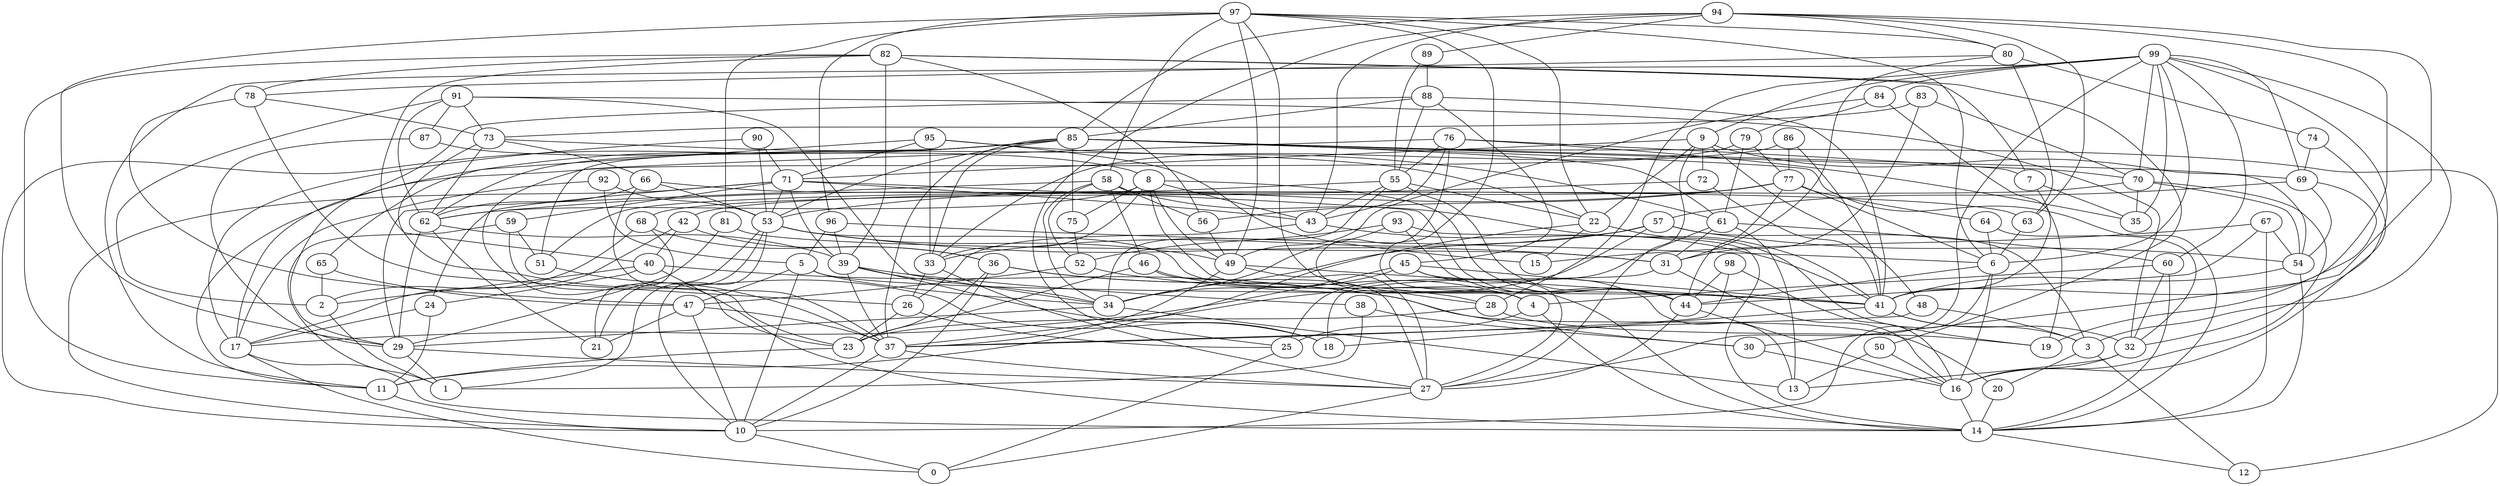 digraph GG_graph {

subgraph G_graph {
edge [color = black]
"2" -> "1" [dir = none]
"92" -> "53" [dir = none]
"92" -> "5" [dir = none]
"92" -> "17" [dir = none]
"7" -> "35" [dir = none]
"7" -> "41" [dir = none]
"65" -> "2" [dir = none]
"65" -> "47" [dir = none]
"68" -> "2" [dir = none]
"68" -> "36" [dir = none]
"68" -> "21" [dir = none]
"25" -> "0" [dir = none]
"78" -> "26" [dir = none]
"78" -> "73" [dir = none]
"78" -> "47" [dir = none]
"94" -> "63" [dir = none]
"94" -> "43" [dir = none]
"94" -> "25" [dir = none]
"94" -> "80" [dir = none]
"94" -> "41" [dir = none]
"94" -> "85" [dir = none]
"94" -> "30" [dir = none]
"94" -> "89" [dir = none]
"89" -> "88" [dir = none]
"89" -> "55" [dir = none]
"73" -> "22" [dir = none]
"73" -> "66" [dir = none]
"73" -> "18" [dir = none]
"73" -> "62" [dir = none]
"26" -> "23" [dir = none]
"26" -> "25" [dir = none]
"39" -> "18" [dir = none]
"39" -> "38" [dir = none]
"39" -> "37" [dir = none]
"39" -> "34" [dir = none]
"51" -> "37" [dir = none]
"5" -> "34" [dir = none]
"5" -> "47" [dir = none]
"5" -> "10" [dir = none]
"5" -> "41" [dir = none]
"36" -> "28" [dir = none]
"36" -> "30" [dir = none]
"36" -> "23" [dir = none]
"36" -> "10" [dir = none]
"96" -> "5" [dir = none]
"96" -> "39" [dir = none]
"43" -> "26" [dir = none]
"43" -> "41" [dir = none]
"47" -> "21" [dir = none]
"47" -> "37" [dir = none]
"47" -> "10" [dir = none]
"91" -> "87" [dir = none]
"91" -> "73" [dir = none]
"91" -> "2" [dir = none]
"91" -> "34" [dir = none]
"91" -> "32" [dir = none]
"91" -> "62" [dir = none]
"64" -> "6" [dir = none]
"64" -> "32" [dir = none]
"98" -> "37" [dir = none]
"98" -> "44" [dir = none]
"98" -> "16" [dir = none]
"80" -> "63" [dir = none]
"80" -> "31" [dir = none]
"80" -> "74" [dir = none]
"80" -> "78" [dir = none]
"83" -> "70" [dir = none]
"83" -> "73" [dir = none]
"83" -> "31" [dir = none]
"38" -> "30" [dir = none]
"38" -> "1" [dir = none]
"61" -> "25" [dir = none]
"61" -> "60" [dir = none]
"61" -> "13" [dir = none]
"61" -> "31" [dir = none]
"32" -> "16" [dir = none]
"32" -> "13" [dir = none]
"16" -> "14" [dir = none]
"97" -> "96" [dir = none]
"97" -> "6" [dir = none]
"97" -> "81" [dir = none]
"97" -> "29" [dir = none]
"97" -> "80" [dir = none]
"97" -> "58" [dir = none]
"97" -> "49" [dir = none]
"97" -> "4" [dir = none]
"97" -> "22" [dir = none]
"97" -> "28" [dir = none]
"42" -> "40" [dir = none]
"42" -> "17" [dir = none]
"42" -> "36" [dir = none]
"49" -> "37" [dir = none]
"49" -> "27" [dir = none]
"49" -> "41" [dir = none]
"28" -> "23" [dir = none]
"28" -> "19" [dir = none]
"41" -> "32" [dir = none]
"41" -> "3" [dir = none]
"41" -> "18" [dir = none]
"17" -> "0" [dir = none]
"17" -> "14" [dir = none]
"40" -> "2" [dir = none]
"40" -> "20" [dir = none]
"40" -> "14" [dir = none]
"40" -> "24" [dir = none]
"77" -> "68" [dir = none]
"77" -> "6" [dir = none]
"77" -> "44" [dir = none]
"77" -> "64" [dir = none]
"77" -> "53" [dir = none]
"77" -> "56" [dir = none]
"63" -> "6" [dir = none]
"76" -> "55" [dir = none]
"76" -> "7" [dir = none]
"76" -> "43" [dir = none]
"76" -> "4" [dir = none]
"76" -> "23" [dir = none]
"76" -> "35" [dir = none]
"53" -> "10" [dir = none]
"53" -> "31" [dir = none]
"53" -> "4" [dir = none]
"53" -> "49" [dir = none]
"53" -> "21" [dir = none]
"53" -> "1" [dir = none]
"72" -> "41" [dir = none]
"72" -> "62" [dir = none]
"87" -> "29" [dir = none]
"87" -> "8" [dir = none]
"9" -> "71" [dir = none]
"9" -> "27" [dir = none]
"9" -> "48" [dir = none]
"9" -> "22" [dir = none]
"9" -> "54" [dir = none]
"9" -> "72" [dir = none]
"93" -> "44" [dir = none]
"93" -> "14" [dir = none]
"93" -> "34" [dir = none]
"93" -> "52" [dir = none]
"70" -> "54" [dir = none]
"70" -> "35" [dir = none]
"70" -> "16" [dir = none]
"70" -> "42" [dir = none]
"66" -> "37" [dir = none]
"66" -> "53" [dir = none]
"66" -> "62" [dir = none]
"66" -> "63" [dir = none]
"23" -> "11" [dir = none]
"75" -> "52" [dir = none]
"60" -> "32" [dir = none]
"60" -> "4" [dir = none]
"46" -> "27" [dir = none]
"46" -> "23" [dir = none]
"46" -> "4" [dir = none]
"37" -> "27" [dir = none]
"37" -> "10" [dir = none]
"14" -> "12" [dir = none]
"34" -> "13" [dir = none]
"34" -> "29" [dir = none]
"4" -> "25" [dir = none]
"4" -> "14" [dir = none]
"29" -> "1" [dir = none]
"29" -> "27" [dir = none]
"99" -> "84" [dir = none]
"99" -> "11" [dir = none]
"99" -> "9" [dir = none]
"99" -> "28" [dir = none]
"99" -> "27" [dir = none]
"99" -> "60" [dir = none]
"99" -> "6" [dir = none]
"99" -> "32" [dir = none]
"99" -> "70" [dir = none]
"99" -> "69" [dir = none]
"99" -> "35" [dir = none]
"99" -> "3" [dir = none]
"10" -> "0" [dir = none]
"27" -> "0" [dir = none]
"44" -> "27" [dir = none]
"44" -> "16" [dir = none]
"8" -> "62" [dir = none]
"8" -> "49" [dir = none]
"8" -> "33" [dir = none]
"8" -> "44" [dir = none]
"8" -> "75" [dir = none]
"8" -> "14" [dir = none]
"6" -> "44" [dir = none]
"6" -> "16" [dir = none]
"6" -> "10" [dir = none]
"33" -> "26" [dir = none]
"33" -> "27" [dir = none]
"88" -> "41" [dir = none]
"88" -> "29" [dir = none]
"88" -> "55" [dir = none]
"88" -> "85" [dir = none]
"88" -> "45" [dir = none]
"55" -> "51" [dir = none]
"55" -> "43" [dir = none]
"55" -> "34" [dir = none]
"55" -> "22" [dir = none]
"55" -> "44" [dir = none]
"62" -> "29" [dir = none]
"62" -> "39" [dir = none]
"62" -> "21" [dir = none]
"3" -> "20" [dir = none]
"3" -> "12" [dir = none]
"52" -> "41" [dir = none]
"52" -> "47" [dir = none]
"30" -> "16" [dir = none]
"58" -> "34" [dir = none]
"58" -> "52" [dir = none]
"58" -> "41" [dir = none]
"58" -> "56" [dir = none]
"58" -> "29" [dir = none]
"58" -> "46" [dir = none]
"84" -> "19" [dir = none]
"84" -> "49" [dir = none]
"84" -> "79" [dir = none]
"86" -> "77" [dir = none]
"86" -> "11" [dir = none]
"86" -> "41" [dir = none]
"20" -> "14" [dir = none]
"82" -> "7" [dir = none]
"82" -> "56" [dir = none]
"82" -> "11" [dir = none]
"82" -> "78" [dir = none]
"82" -> "50" [dir = none]
"82" -> "39" [dir = none]
"82" -> "40" [dir = none]
"24" -> "17" [dir = none]
"24" -> "11" [dir = none]
"59" -> "51" [dir = none]
"59" -> "1" [dir = none]
"59" -> "23" [dir = none]
"50" -> "16" [dir = none]
"50" -> "13" [dir = none]
"67" -> "54" [dir = none]
"67" -> "15" [dir = none]
"67" -> "14" [dir = none]
"67" -> "44" [dir = none]
"54" -> "41" [dir = none]
"54" -> "14" [dir = none]
"48" -> "3" [dir = none]
"48" -> "37" [dir = none]
"79" -> "61" [dir = none]
"79" -> "33" [dir = none]
"79" -> "77" [dir = none]
"56" -> "49" [dir = none]
"90" -> "53" [dir = none]
"90" -> "71" [dir = none]
"90" -> "17" [dir = none]
"11" -> "10" [dir = none]
"31" -> "16" [dir = none]
"31" -> "18" [dir = none]
"45" -> "34" [dir = none]
"45" -> "13" [dir = none]
"45" -> "41" [dir = none]
"45" -> "27" [dir = none]
"45" -> "17" [dir = none]
"57" -> "3" [dir = none]
"57" -> "54" [dir = none]
"57" -> "34" [dir = none]
"57" -> "33" [dir = none]
"57" -> "37" [dir = none]
"95" -> "65" [dir = none]
"95" -> "15" [dir = none]
"95" -> "61" [dir = none]
"95" -> "71" [dir = none]
"95" -> "33" [dir = none]
"81" -> "29" [dir = none]
"81" -> "31" [dir = none]
"69" -> "19" [dir = none]
"69" -> "54" [dir = none]
"69" -> "57" [dir = none]
"85" -> "33" [dir = none]
"85" -> "14" [dir = none]
"85" -> "37" [dir = none]
"85" -> "10" [dir = none]
"85" -> "69" [dir = none]
"85" -> "17" [dir = none]
"85" -> "75" [dir = none]
"85" -> "62" [dir = none]
"85" -> "53" [dir = none]
"85" -> "51" [dir = none]
"85" -> "70" [dir = none]
"85" -> "61" [dir = none]
"85" -> "12" [dir = none]
"22" -> "19" [dir = none]
"22" -> "11" [dir = none]
"22" -> "15" [dir = none]
"71" -> "39" [dir = none]
"71" -> "53" [dir = none]
"71" -> "43" [dir = none]
"71" -> "59" [dir = none]
"71" -> "24" [dir = none]
"71" -> "44" [dir = none]
"71" -> "10" [dir = none]
"74" -> "16" [dir = none]
"74" -> "69" [dir = none]
"96" -> "6" [dir = none]
"60" -> "14" [dir = none]
"8" -> "43" [dir = none]
}

}
